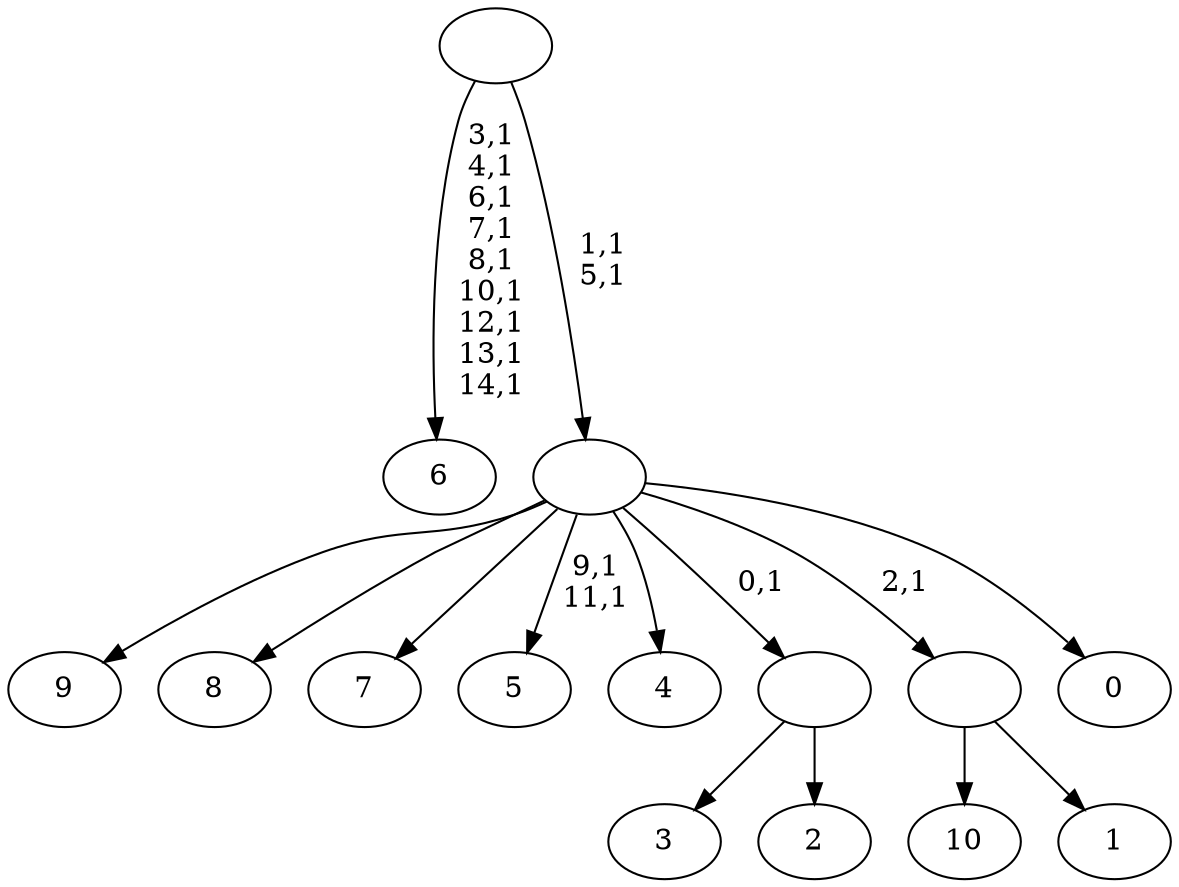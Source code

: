 digraph T {
	26 [label="10"]
	25 [label="9"]
	24 [label="8"]
	23 [label="7"]
	22 [label="6"]
	12 [label="5"]
	9 [label="4"]
	8 [label="3"]
	7 [label="2"]
	6 [label=""]
	5 [label="1"]
	4 [label=""]
	3 [label="0"]
	2 [label=""]
	0 [label=""]
	6 -> 8 [label=""]
	6 -> 7 [label=""]
	4 -> 26 [label=""]
	4 -> 5 [label=""]
	2 -> 12 [label="9,1\n11,1"]
	2 -> 25 [label=""]
	2 -> 24 [label=""]
	2 -> 23 [label=""]
	2 -> 9 [label=""]
	2 -> 6 [label="0,1"]
	2 -> 4 [label="2,1"]
	2 -> 3 [label=""]
	0 -> 2 [label="1,1\n5,1"]
	0 -> 22 [label="3,1\n4,1\n6,1\n7,1\n8,1\n10,1\n12,1\n13,1\n14,1"]
}
